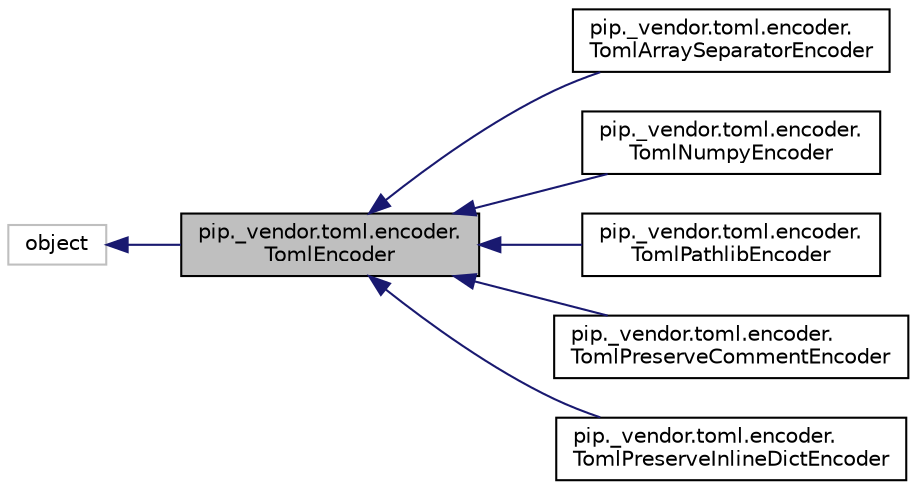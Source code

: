 digraph "pip._vendor.toml.encoder.TomlEncoder"
{
 // LATEX_PDF_SIZE
  edge [fontname="Helvetica",fontsize="10",labelfontname="Helvetica",labelfontsize="10"];
  node [fontname="Helvetica",fontsize="10",shape=record];
  rankdir="LR";
  Node1 [label="pip._vendor.toml.encoder.\lTomlEncoder",height=0.2,width=0.4,color="black", fillcolor="grey75", style="filled", fontcolor="black",tooltip=" "];
  Node2 -> Node1 [dir="back",color="midnightblue",fontsize="10",style="solid",fontname="Helvetica"];
  Node2 [label="object",height=0.2,width=0.4,color="grey75", fillcolor="white", style="filled",tooltip=" "];
  Node1 -> Node3 [dir="back",color="midnightblue",fontsize="10",style="solid",fontname="Helvetica"];
  Node3 [label="pip._vendor.toml.encoder.\lTomlArraySeparatorEncoder",height=0.2,width=0.4,color="black", fillcolor="white", style="filled",URL="$d8/d64/classpip_1_1__vendor_1_1toml_1_1encoder_1_1_toml_array_separator_encoder.html",tooltip=" "];
  Node1 -> Node4 [dir="back",color="midnightblue",fontsize="10",style="solid",fontname="Helvetica"];
  Node4 [label="pip._vendor.toml.encoder.\lTomlNumpyEncoder",height=0.2,width=0.4,color="black", fillcolor="white", style="filled",URL="$db/ddc/classpip_1_1__vendor_1_1toml_1_1encoder_1_1_toml_numpy_encoder.html",tooltip=" "];
  Node1 -> Node5 [dir="back",color="midnightblue",fontsize="10",style="solid",fontname="Helvetica"];
  Node5 [label="pip._vendor.toml.encoder.\lTomlPathlibEncoder",height=0.2,width=0.4,color="black", fillcolor="white", style="filled",URL="$d7/df3/classpip_1_1__vendor_1_1toml_1_1encoder_1_1_toml_pathlib_encoder.html",tooltip=" "];
  Node1 -> Node6 [dir="back",color="midnightblue",fontsize="10",style="solid",fontname="Helvetica"];
  Node6 [label="pip._vendor.toml.encoder.\lTomlPreserveCommentEncoder",height=0.2,width=0.4,color="black", fillcolor="white", style="filled",URL="$db/d3a/classpip_1_1__vendor_1_1toml_1_1encoder_1_1_toml_preserve_comment_encoder.html",tooltip=" "];
  Node1 -> Node7 [dir="back",color="midnightblue",fontsize="10",style="solid",fontname="Helvetica"];
  Node7 [label="pip._vendor.toml.encoder.\lTomlPreserveInlineDictEncoder",height=0.2,width=0.4,color="black", fillcolor="white", style="filled",URL="$dd/d58/classpip_1_1__vendor_1_1toml_1_1encoder_1_1_toml_preserve_inline_dict_encoder.html",tooltip=" "];
}
